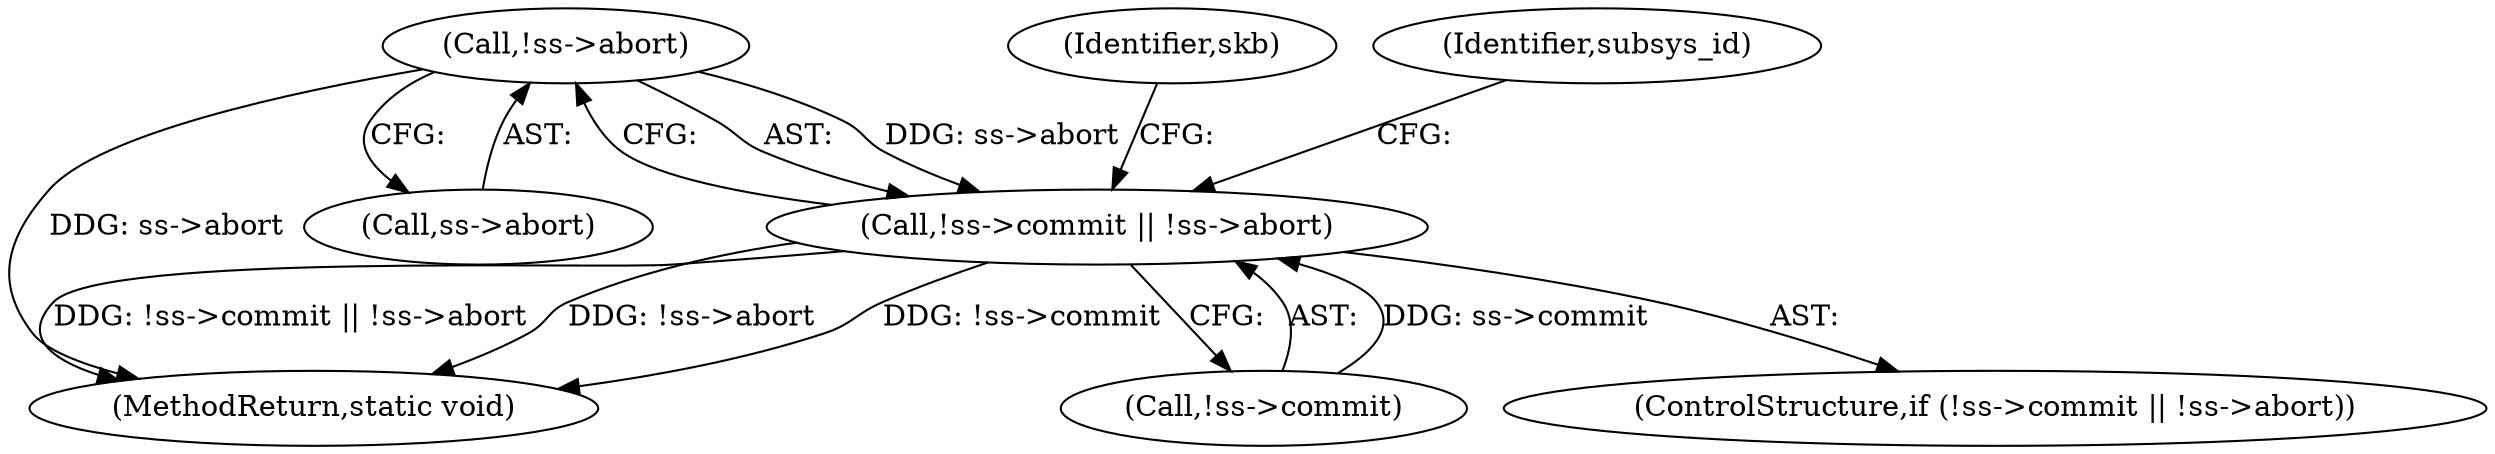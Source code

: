 digraph "0_linux_c58d6c93680f28ac58984af61d0a7ebf4319c241@pointer" {
"1000198" [label="(Call,!ss->abort)"];
"1000193" [label="(Call,!ss->commit || !ss->abort)"];
"1000216" [label="(Identifier,skb)"];
"1000514" [label="(MethodReturn,static void)"];
"1000199" [label="(Call,ss->abort)"];
"1000194" [label="(Call,!ss->commit)"];
"1000193" [label="(Call,!ss->commit || !ss->abort)"];
"1000198" [label="(Call,!ss->abort)"];
"1000192" [label="(ControlStructure,if (!ss->commit || !ss->abort))"];
"1000204" [label="(Identifier,subsys_id)"];
"1000198" -> "1000193"  [label="AST: "];
"1000198" -> "1000199"  [label="CFG: "];
"1000199" -> "1000198"  [label="AST: "];
"1000193" -> "1000198"  [label="CFG: "];
"1000198" -> "1000514"  [label="DDG: ss->abort"];
"1000198" -> "1000193"  [label="DDG: ss->abort"];
"1000193" -> "1000192"  [label="AST: "];
"1000193" -> "1000194"  [label="CFG: "];
"1000194" -> "1000193"  [label="AST: "];
"1000204" -> "1000193"  [label="CFG: "];
"1000216" -> "1000193"  [label="CFG: "];
"1000193" -> "1000514"  [label="DDG: !ss->commit"];
"1000193" -> "1000514"  [label="DDG: !ss->commit || !ss->abort"];
"1000193" -> "1000514"  [label="DDG: !ss->abort"];
"1000194" -> "1000193"  [label="DDG: ss->commit"];
}
